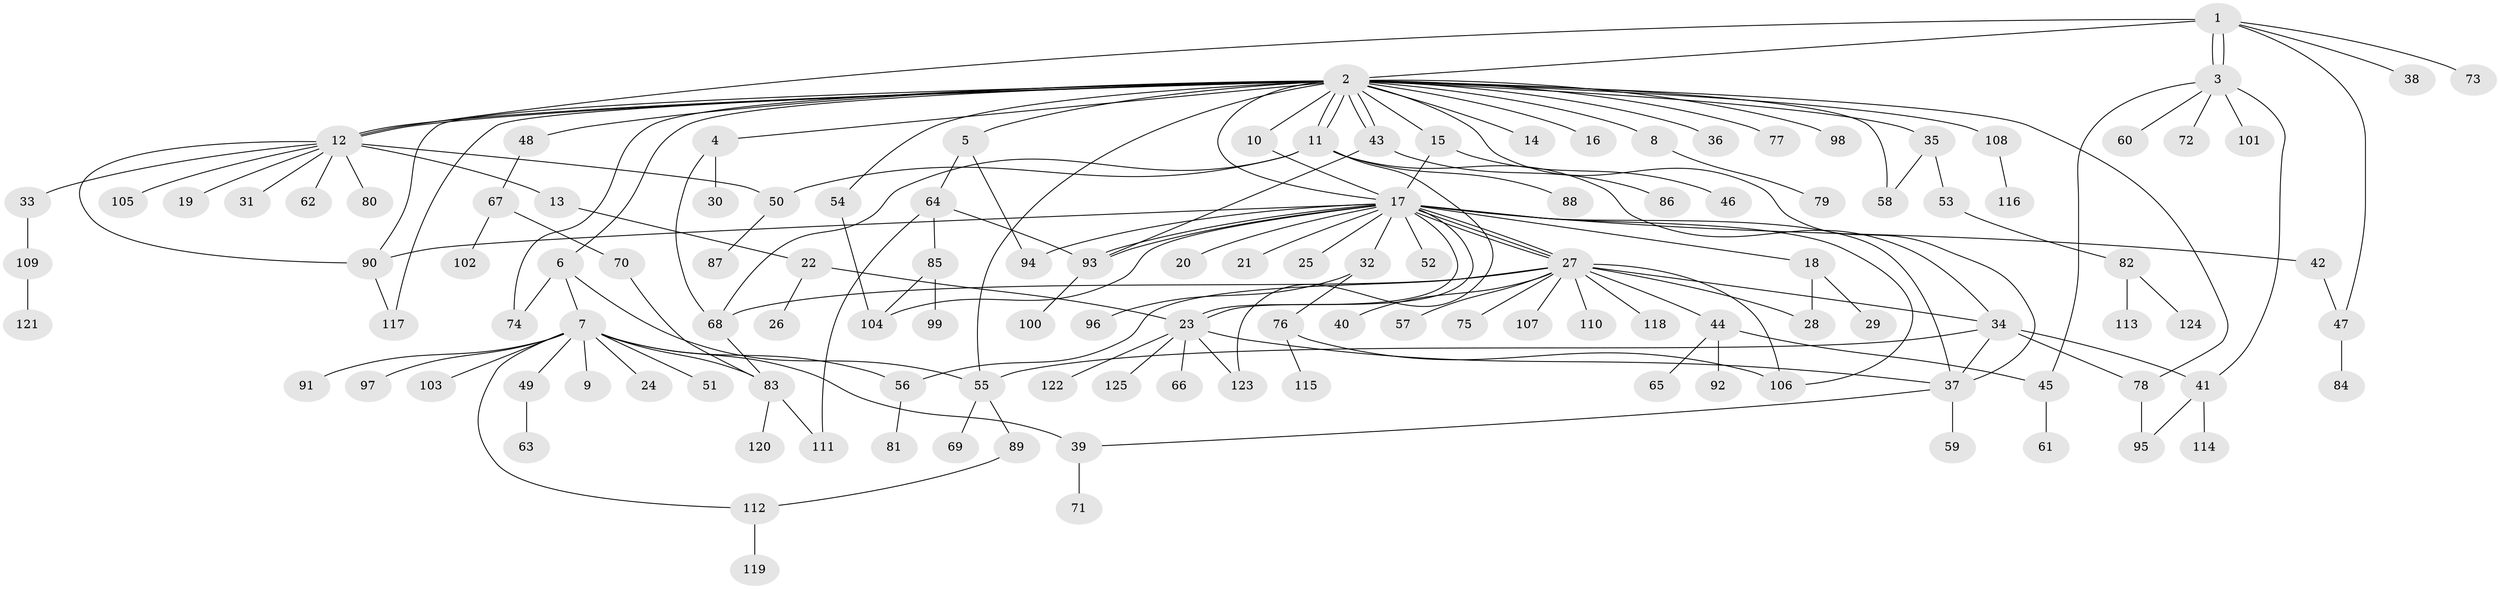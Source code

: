 // coarse degree distribution, {31: 0.02, 5: 0.02, 4: 0.08, 2: 0.18, 11: 0.02, 1: 0.6, 7: 0.02, 3: 0.04, 8: 0.02}
// Generated by graph-tools (version 1.1) at 2025/18/03/04/25 18:18:11]
// undirected, 125 vertices, 170 edges
graph export_dot {
graph [start="1"]
  node [color=gray90,style=filled];
  1;
  2;
  3;
  4;
  5;
  6;
  7;
  8;
  9;
  10;
  11;
  12;
  13;
  14;
  15;
  16;
  17;
  18;
  19;
  20;
  21;
  22;
  23;
  24;
  25;
  26;
  27;
  28;
  29;
  30;
  31;
  32;
  33;
  34;
  35;
  36;
  37;
  38;
  39;
  40;
  41;
  42;
  43;
  44;
  45;
  46;
  47;
  48;
  49;
  50;
  51;
  52;
  53;
  54;
  55;
  56;
  57;
  58;
  59;
  60;
  61;
  62;
  63;
  64;
  65;
  66;
  67;
  68;
  69;
  70;
  71;
  72;
  73;
  74;
  75;
  76;
  77;
  78;
  79;
  80;
  81;
  82;
  83;
  84;
  85;
  86;
  87;
  88;
  89;
  90;
  91;
  92;
  93;
  94;
  95;
  96;
  97;
  98;
  99;
  100;
  101;
  102;
  103;
  104;
  105;
  106;
  107;
  108;
  109;
  110;
  111;
  112;
  113;
  114;
  115;
  116;
  117;
  118;
  119;
  120;
  121;
  122;
  123;
  124;
  125;
  1 -- 2;
  1 -- 3;
  1 -- 3;
  1 -- 12;
  1 -- 38;
  1 -- 47;
  1 -- 73;
  2 -- 4;
  2 -- 5;
  2 -- 6;
  2 -- 8;
  2 -- 10;
  2 -- 11;
  2 -- 11;
  2 -- 12;
  2 -- 12;
  2 -- 14;
  2 -- 15;
  2 -- 16;
  2 -- 17;
  2 -- 35;
  2 -- 36;
  2 -- 37;
  2 -- 43;
  2 -- 43;
  2 -- 48;
  2 -- 54;
  2 -- 55;
  2 -- 58;
  2 -- 74;
  2 -- 77;
  2 -- 78;
  2 -- 90;
  2 -- 98;
  2 -- 108;
  2 -- 117;
  3 -- 41;
  3 -- 45;
  3 -- 60;
  3 -- 72;
  3 -- 101;
  4 -- 30;
  4 -- 68;
  5 -- 64;
  5 -- 94;
  6 -- 7;
  6 -- 55;
  6 -- 74;
  7 -- 9;
  7 -- 24;
  7 -- 39;
  7 -- 49;
  7 -- 51;
  7 -- 56;
  7 -- 83;
  7 -- 91;
  7 -- 97;
  7 -- 103;
  7 -- 112;
  8 -- 79;
  10 -- 17;
  11 -- 34;
  11 -- 50;
  11 -- 68;
  11 -- 88;
  11 -- 123;
  12 -- 13;
  12 -- 19;
  12 -- 31;
  12 -- 33;
  12 -- 50;
  12 -- 62;
  12 -- 80;
  12 -- 90;
  12 -- 105;
  13 -- 22;
  15 -- 17;
  15 -- 46;
  17 -- 18;
  17 -- 20;
  17 -- 21;
  17 -- 23;
  17 -- 23;
  17 -- 25;
  17 -- 27;
  17 -- 27;
  17 -- 27;
  17 -- 32;
  17 -- 37;
  17 -- 42;
  17 -- 52;
  17 -- 90;
  17 -- 93;
  17 -- 93;
  17 -- 94;
  17 -- 104;
  17 -- 106;
  18 -- 28;
  18 -- 29;
  22 -- 23;
  22 -- 26;
  23 -- 37;
  23 -- 66;
  23 -- 122;
  23 -- 123;
  23 -- 125;
  27 -- 28;
  27 -- 34;
  27 -- 40;
  27 -- 44;
  27 -- 56;
  27 -- 57;
  27 -- 68;
  27 -- 75;
  27 -- 106;
  27 -- 107;
  27 -- 110;
  27 -- 118;
  32 -- 76;
  32 -- 96;
  33 -- 109;
  34 -- 37;
  34 -- 41;
  34 -- 55;
  34 -- 78;
  35 -- 53;
  35 -- 58;
  37 -- 39;
  37 -- 59;
  39 -- 71;
  41 -- 95;
  41 -- 114;
  42 -- 47;
  43 -- 86;
  43 -- 93;
  44 -- 45;
  44 -- 65;
  44 -- 92;
  45 -- 61;
  47 -- 84;
  48 -- 67;
  49 -- 63;
  50 -- 87;
  53 -- 82;
  54 -- 104;
  55 -- 69;
  55 -- 89;
  56 -- 81;
  64 -- 85;
  64 -- 93;
  64 -- 111;
  67 -- 70;
  67 -- 102;
  68 -- 83;
  70 -- 83;
  76 -- 106;
  76 -- 115;
  78 -- 95;
  82 -- 113;
  82 -- 124;
  83 -- 111;
  83 -- 120;
  85 -- 99;
  85 -- 104;
  89 -- 112;
  90 -- 117;
  93 -- 100;
  108 -- 116;
  109 -- 121;
  112 -- 119;
}
